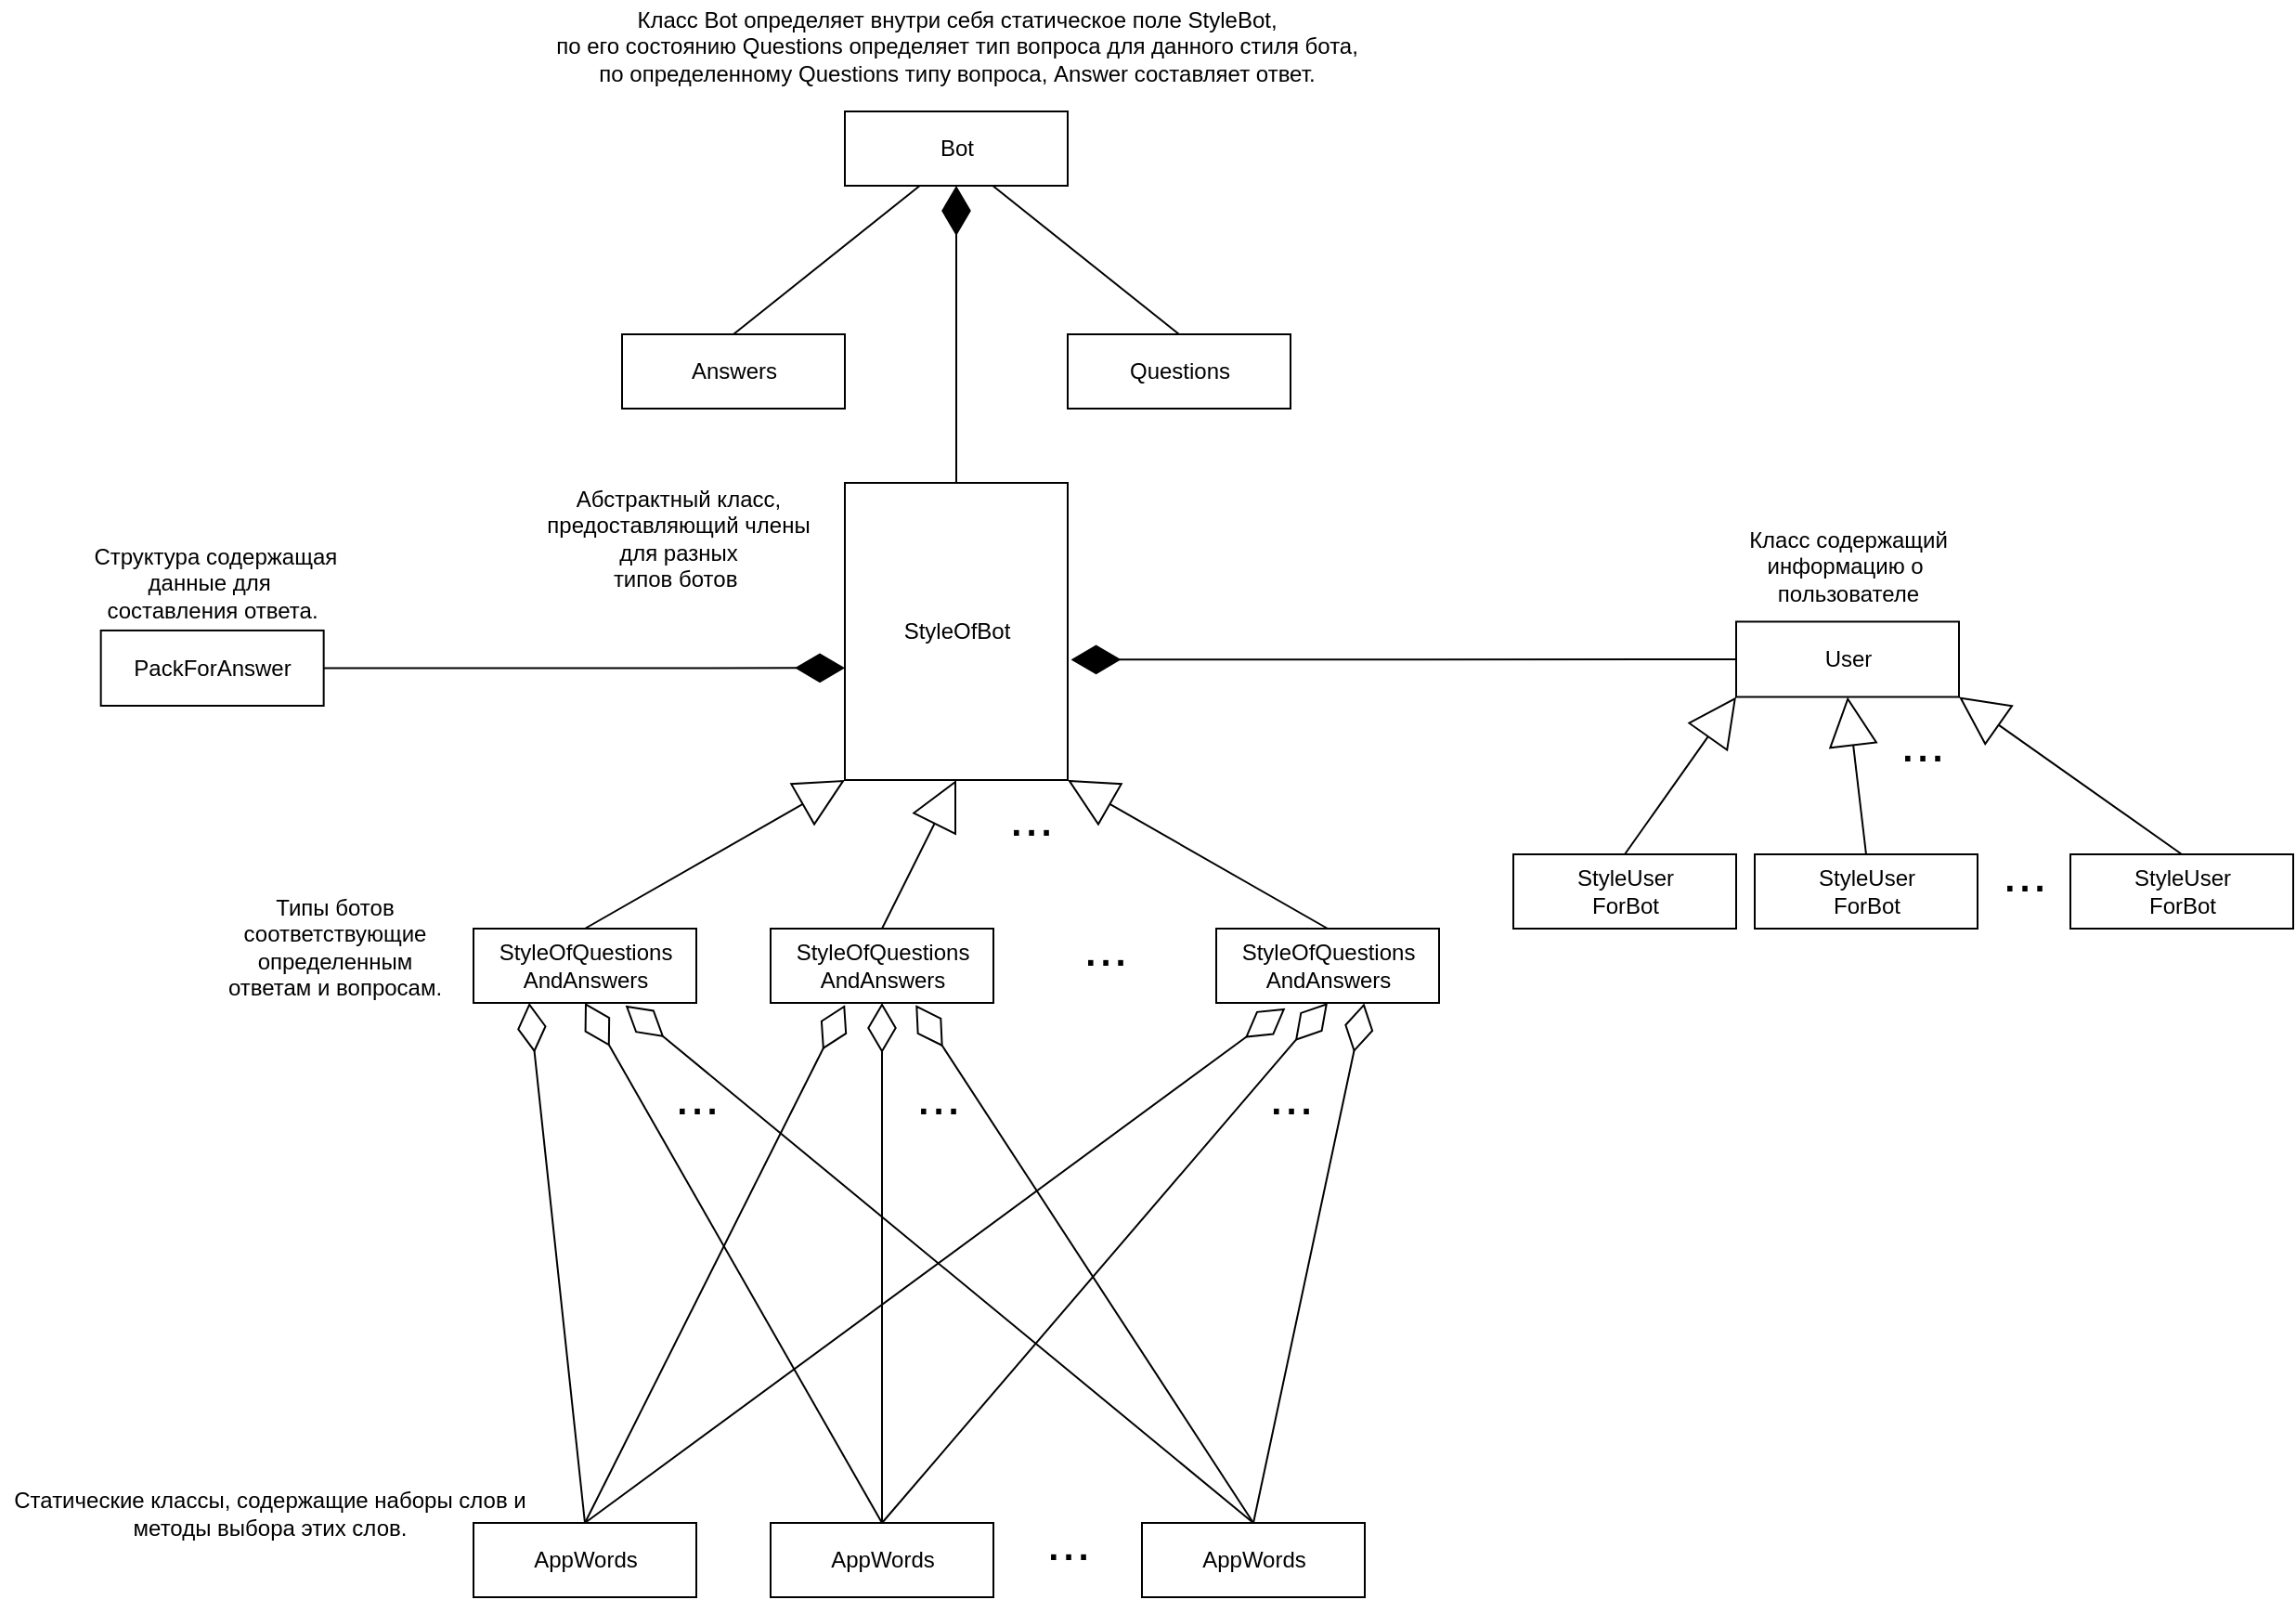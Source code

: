 <mxfile version="12.5.3" type="device"><diagram id="L-yR6AuB_owaML3k9PrV" name="Page-1"><mxGraphModel dx="2103" dy="2127" grid="1" gridSize="10" guides="1" tooltips="1" connect="1" arrows="1" fold="1" page="1" pageScale="1" pageWidth="827" pageHeight="1169" math="0" shadow="0"><root><mxCell id="0"/><mxCell id="1" parent="0"/><mxCell id="abP6DZaEwpLHuVykXDdC-1" value="Bot" style="html=1;" parent="1" vertex="1"><mxGeometry x="280" y="-240" width="120" height="40" as="geometry"/></mxCell><mxCell id="abP6DZaEwpLHuVykXDdC-2" value="Answers&lt;br&gt;" style="html=1;" parent="1" vertex="1"><mxGeometry x="160" y="-120" width="120" height="40" as="geometry"/></mxCell><mxCell id="abP6DZaEwpLHuVykXDdC-3" value="Questions" style="html=1;" parent="1" vertex="1"><mxGeometry x="400" y="-120" width="120" height="40" as="geometry"/></mxCell><mxCell id="abP6DZaEwpLHuVykXDdC-5" value="" style="endArrow=none;endFill=0;endSize=24;html=1;exitX=0.5;exitY=0;exitDx=0;exitDy=0;entryX=0.335;entryY=1.003;entryDx=0;entryDy=0;entryPerimeter=0;startArrow=none;startFill=0;targetPerimeterSpacing=23;sourcePerimeterSpacing=6;strokeWidth=1;" parent="1" source="abP6DZaEwpLHuVykXDdC-2" target="abP6DZaEwpLHuVykXDdC-1" edge="1"><mxGeometry width="160" relative="1" as="geometry"><mxPoint x="170" y="-160" as="sourcePoint"/><mxPoint x="320" y="-190" as="targetPoint"/></mxGeometry></mxCell><mxCell id="abP6DZaEwpLHuVykXDdC-7" value="StyleOfBot" style="html=1;" parent="1" vertex="1"><mxGeometry x="280" y="-40" width="120" height="160" as="geometry"/></mxCell><mxCell id="abP6DZaEwpLHuVykXDdC-10" value="StyleOfQuestions&lt;br&gt;AndAnswers" style="html=1;" parent="1" vertex="1"><mxGeometry x="80" y="200" width="120" height="40" as="geometry"/></mxCell><mxCell id="abP6DZaEwpLHuVykXDdC-11" value="StyleOfQuestions&lt;br&gt;AndAnswers" style="html=1;" parent="1" vertex="1"><mxGeometry x="240" y="200" width="120" height="40" as="geometry"/></mxCell><mxCell id="abP6DZaEwpLHuVykXDdC-12" value="StyleOfQuestions&lt;br&gt;AndAnswers" style="html=1;" parent="1" vertex="1"><mxGeometry x="480" y="200" width="120" height="40" as="geometry"/></mxCell><mxCell id="abP6DZaEwpLHuVykXDdC-13" value="&lt;font style=&quot;font-size: 29px&quot;&gt;...&lt;/font&gt;" style="text;html=1;align=center;verticalAlign=middle;resizable=0;points=[];autosize=1;" parent="1" vertex="1"><mxGeometry x="400" y="200" width="40" height="20" as="geometry"/></mxCell><mxCell id="abP6DZaEwpLHuVykXDdC-18" value="" style="endArrow=block;endFill=0;endSize=24;html=1;exitX=0.5;exitY=0;exitDx=0;exitDy=0;entryX=0;entryY=1;entryDx=0;entryDy=0;" parent="1" source="abP6DZaEwpLHuVykXDdC-10" target="abP6DZaEwpLHuVykXDdC-7" edge="1"><mxGeometry width="160" relative="1" as="geometry"><mxPoint x="100" y="180" as="sourcePoint"/><mxPoint x="260" y="180" as="targetPoint"/></mxGeometry></mxCell><mxCell id="abP6DZaEwpLHuVykXDdC-19" value="" style="endArrow=block;endFill=0;endSize=24;html=1;exitX=0.5;exitY=0;exitDx=0;exitDy=0;entryX=0.5;entryY=1;entryDx=0;entryDy=0;" parent="1" source="abP6DZaEwpLHuVykXDdC-11" target="abP6DZaEwpLHuVykXDdC-7" edge="1"><mxGeometry width="160" relative="1" as="geometry"><mxPoint x="150" y="90" as="sourcePoint"/><mxPoint x="290" y="10" as="targetPoint"/></mxGeometry></mxCell><mxCell id="abP6DZaEwpLHuVykXDdC-20" value="&lt;font style=&quot;font-size: 29px&quot;&gt;...&lt;/font&gt;" style="text;html=1;align=center;verticalAlign=middle;resizable=0;points=[];autosize=1;" parent="1" vertex="1"><mxGeometry x="360" y="130" width="40" height="20" as="geometry"/></mxCell><mxCell id="abP6DZaEwpLHuVykXDdC-21" value="" style="endArrow=block;endFill=0;endSize=24;html=1;exitX=0.5;exitY=0;exitDx=0;exitDy=0;entryX=1;entryY=1;entryDx=0;entryDy=0;" parent="1" source="abP6DZaEwpLHuVykXDdC-12" target="abP6DZaEwpLHuVykXDdC-7" edge="1"><mxGeometry width="160" relative="1" as="geometry"><mxPoint x="310" y="90" as="sourcePoint"/><mxPoint x="350" y="10" as="targetPoint"/></mxGeometry></mxCell><mxCell id="HkxLQhFmNlLh7Rb6SI3h-1" value="Класс Bot определяет внутри себя статическое поле StyleBot,&lt;br&gt;по его состоянию Questions определяет тип вопроса для данного стиля бота,&lt;br&gt;по определенному Questions типу вопроса, Answer составляет ответ." style="text;html=1;align=center;verticalAlign=middle;resizable=0;points=[];autosize=1;" parent="1" vertex="1"><mxGeometry x="115" y="-300" width="450" height="50" as="geometry"/></mxCell><mxCell id="HkxLQhFmNlLh7Rb6SI3h-2" value="" style="endArrow=none;endFill=0;endSize=24;html=1;exitX=0.5;exitY=0;exitDx=0;exitDy=0;entryX=0.665;entryY=1.004;entryDx=0;entryDy=0;entryPerimeter=0;startArrow=none;startFill=0;targetPerimeterSpacing=23;sourcePerimeterSpacing=6;strokeWidth=1;" parent="1" source="abP6DZaEwpLHuVykXDdC-3" target="abP6DZaEwpLHuVykXDdC-1" edge="1"><mxGeometry width="160" relative="1" as="geometry"><mxPoint x="230" y="-110" as="sourcePoint"/><mxPoint x="330.2" y="-189.88" as="targetPoint"/></mxGeometry></mxCell><mxCell id="HkxLQhFmNlLh7Rb6SI3h-3" value="" style="endArrow=diamondThin;endFill=1;endSize=24;html=1;exitX=0.5;exitY=0;exitDx=0;exitDy=0;entryX=0.5;entryY=1;entryDx=0;entryDy=0;" parent="1" source="abP6DZaEwpLHuVykXDdC-7" target="abP6DZaEwpLHuVykXDdC-1" edge="1"><mxGeometry width="160" relative="1" as="geometry"><mxPoint x="410" y="-30" as="sourcePoint"/><mxPoint x="470" y="-70" as="targetPoint"/></mxGeometry></mxCell><mxCell id="HkxLQhFmNlLh7Rb6SI3h-4" value="AppWords" style="html=1;" parent="1" vertex="1"><mxGeometry x="80" y="520" width="120" height="40" as="geometry"/></mxCell><mxCell id="HkxLQhFmNlLh7Rb6SI3h-5" value="" style="endArrow=diamondThin;endFill=0;endSize=24;html=1;exitX=0.5;exitY=0;exitDx=0;exitDy=0;entryX=0.25;entryY=1;entryDx=0;entryDy=0;" parent="1" source="HkxLQhFmNlLh7Rb6SI3h-4" target="abP6DZaEwpLHuVykXDdC-10" edge="1"><mxGeometry width="160" relative="1" as="geometry"><mxPoint x="230" y="450" as="sourcePoint"/><mxPoint x="160" y="280" as="targetPoint"/></mxGeometry></mxCell><mxCell id="HkxLQhFmNlLh7Rb6SI3h-8" value="AppWords" style="html=1;" parent="1" vertex="1"><mxGeometry x="240" y="520" width="120" height="40" as="geometry"/></mxCell><mxCell id="HkxLQhFmNlLh7Rb6SI3h-17" value="AppWords" style="html=1;" parent="1" vertex="1"><mxGeometry x="440" y="520" width="120" height="40" as="geometry"/></mxCell><mxCell id="HkxLQhFmNlLh7Rb6SI3h-18" value="" style="endArrow=diamondThin;endFill=0;endSize=24;html=1;exitX=0.5;exitY=0;exitDx=0;exitDy=0;entryX=0.5;entryY=1;entryDx=0;entryDy=0;" parent="1" source="HkxLQhFmNlLh7Rb6SI3h-8" target="abP6DZaEwpLHuVykXDdC-10" edge="1"><mxGeometry width="160" relative="1" as="geometry"><mxPoint x="150" y="530" as="sourcePoint"/><mxPoint x="120" y="250" as="targetPoint"/></mxGeometry></mxCell><mxCell id="HkxLQhFmNlLh7Rb6SI3h-19" value="&lt;font style=&quot;font-size: 29px&quot;&gt;...&lt;/font&gt;" style="text;html=1;align=center;verticalAlign=middle;resizable=0;points=[];autosize=1;" parent="1" vertex="1"><mxGeometry x="380" y="520" width="40" height="20" as="geometry"/></mxCell><mxCell id="HkxLQhFmNlLh7Rb6SI3h-20" value="" style="endArrow=diamondThin;endFill=0;endSize=24;html=1;exitX=0.5;exitY=0;exitDx=0;exitDy=0;entryX=0.682;entryY=1.034;entryDx=0;entryDy=0;entryPerimeter=0;" parent="1" source="HkxLQhFmNlLh7Rb6SI3h-17" target="abP6DZaEwpLHuVykXDdC-10" edge="1"><mxGeometry width="160" relative="1" as="geometry"><mxPoint x="310" y="530" as="sourcePoint"/><mxPoint x="150" y="250" as="targetPoint"/></mxGeometry></mxCell><mxCell id="HkxLQhFmNlLh7Rb6SI3h-23" value="" style="endArrow=diamondThin;endFill=0;endSize=24;html=1;exitX=0.5;exitY=0;exitDx=0;exitDy=0;entryX=0.334;entryY=1.028;entryDx=0;entryDy=0;entryPerimeter=0;" parent="1" source="HkxLQhFmNlLh7Rb6SI3h-4" target="abP6DZaEwpLHuVykXDdC-11" edge="1"><mxGeometry width="160" relative="1" as="geometry"><mxPoint x="150" y="530" as="sourcePoint"/><mxPoint x="120" y="250" as="targetPoint"/></mxGeometry></mxCell><mxCell id="HkxLQhFmNlLh7Rb6SI3h-24" value="" style="endArrow=diamondThin;endFill=0;endSize=24;html=1;exitX=0.5;exitY=0;exitDx=0;exitDy=0;entryX=0.31;entryY=1.072;entryDx=0;entryDy=0;entryPerimeter=0;" parent="1" source="HkxLQhFmNlLh7Rb6SI3h-4" target="abP6DZaEwpLHuVykXDdC-12" edge="1"><mxGeometry width="160" relative="1" as="geometry"><mxPoint x="150" y="530" as="sourcePoint"/><mxPoint x="290.08" y="251.12" as="targetPoint"/></mxGeometry></mxCell><mxCell id="HkxLQhFmNlLh7Rb6SI3h-25" value="" style="endArrow=diamondThin;endFill=0;endSize=24;html=1;exitX=0.5;exitY=0;exitDx=0;exitDy=0;entryX=0.5;entryY=1;entryDx=0;entryDy=0;" parent="1" source="HkxLQhFmNlLh7Rb6SI3h-8" target="abP6DZaEwpLHuVykXDdC-11" edge="1"><mxGeometry width="160" relative="1" as="geometry"><mxPoint x="310" y="530" as="sourcePoint"/><mxPoint x="150" y="250" as="targetPoint"/></mxGeometry></mxCell><mxCell id="HkxLQhFmNlLh7Rb6SI3h-26" value="" style="endArrow=diamondThin;endFill=0;endSize=24;html=1;exitX=0.5;exitY=0;exitDx=0;exitDy=0;entryX=0.5;entryY=1;entryDx=0;entryDy=0;" parent="1" source="HkxLQhFmNlLh7Rb6SI3h-8" target="abP6DZaEwpLHuVykXDdC-12" edge="1"><mxGeometry width="160" relative="1" as="geometry"><mxPoint x="310" y="530" as="sourcePoint"/><mxPoint x="310" y="250" as="targetPoint"/></mxGeometry></mxCell><mxCell id="HkxLQhFmNlLh7Rb6SI3h-27" value="" style="endArrow=diamondThin;endFill=0;endSize=24;html=1;entryX=0.651;entryY=1.028;entryDx=0;entryDy=0;entryPerimeter=0;exitX=0.5;exitY=0;exitDx=0;exitDy=0;" parent="1" source="HkxLQhFmNlLh7Rb6SI3h-17" target="abP6DZaEwpLHuVykXDdC-11" edge="1"><mxGeometry width="160" relative="1" as="geometry"><mxPoint x="510" y="490" as="sourcePoint"/><mxPoint x="171.84" y="251.36" as="targetPoint"/></mxGeometry></mxCell><mxCell id="HkxLQhFmNlLh7Rb6SI3h-28" value="" style="endArrow=diamondThin;endFill=0;endSize=24;html=1;entryX=0.664;entryY=1.006;entryDx=0;entryDy=0;entryPerimeter=0;exitX=0.5;exitY=0;exitDx=0;exitDy=0;" parent="1" source="HkxLQhFmNlLh7Rb6SI3h-17" target="abP6DZaEwpLHuVykXDdC-12" edge="1"><mxGeometry width="160" relative="1" as="geometry"><mxPoint x="510" y="530" as="sourcePoint"/><mxPoint x="328.12" y="251.12" as="targetPoint"/></mxGeometry></mxCell><mxCell id="HkxLQhFmNlLh7Rb6SI3h-30" value="Абстрактный класс, &lt;br&gt;предоставляющий члены &lt;br&gt;для разных&lt;br&gt;типов ботов&amp;nbsp;" style="text;html=1;align=center;verticalAlign=middle;resizable=0;points=[];autosize=1;" parent="1" vertex="1"><mxGeometry x="110" y="-40" width="160" height="60" as="geometry"/></mxCell><mxCell id="HkxLQhFmNlLh7Rb6SI3h-31" value="Типы ботов&lt;br&gt;соответствующие&lt;br&gt;определенным&lt;br&gt;ответам и вопросам." style="text;html=1;align=center;verticalAlign=middle;resizable=0;points=[];autosize=1;" parent="1" vertex="1"><mxGeometry x="-60" y="180" width="130" height="60" as="geometry"/></mxCell><mxCell id="HkxLQhFmNlLh7Rb6SI3h-33" value="Статические классы, содержащие наборы слов и&lt;br&gt;методы выбора этих слов." style="text;html=1;align=center;verticalAlign=middle;resizable=0;points=[];autosize=1;" parent="1" vertex="1"><mxGeometry x="-175" y="500" width="290" height="30" as="geometry"/></mxCell><mxCell id="HkxLQhFmNlLh7Rb6SI3h-34" value="PackForAnswer" style="html=1;" parent="1" vertex="1"><mxGeometry x="-120.67" y="39.47" width="120" height="40.53" as="geometry"/></mxCell><mxCell id="HkxLQhFmNlLh7Rb6SI3h-35" value="" style="endArrow=diamondThin;endFill=1;endSize=24;html=1;entryX=0;entryY=0.623;entryDx=0;entryDy=0;entryPerimeter=0;exitX=1;exitY=0.5;exitDx=0;exitDy=0;" parent="1" source="HkxLQhFmNlLh7Rb6SI3h-34" target="abP6DZaEwpLHuVykXDdC-7" edge="1"><mxGeometry width="160" relative="1" as="geometry"><mxPoint x="30" y="70" as="sourcePoint"/><mxPoint x="350" y="-190" as="targetPoint"/></mxGeometry></mxCell><mxCell id="HkxLQhFmNlLh7Rb6SI3h-36" value="&amp;nbsp;Структура содержащая&lt;br&gt;данные для&amp;nbsp;&lt;br&gt;составления ответа." style="text;html=1;align=center;verticalAlign=middle;resizable=0;points=[];autosize=1;" parent="1" vertex="1"><mxGeometry x="-135.67" y="-10.53" width="150" height="50" as="geometry"/></mxCell><mxCell id="HkxLQhFmNlLh7Rb6SI3h-43" value="User" style="html=1;" parent="1" vertex="1"><mxGeometry x="760" y="34.73" width="120" height="40.53" as="geometry"/></mxCell><mxCell id="HkxLQhFmNlLh7Rb6SI3h-44" value="" style="endArrow=diamondThin;endFill=1;endSize=24;html=1;exitX=0;exitY=0.5;exitDx=0;exitDy=0;entryX=1.015;entryY=0.595;entryDx=0;entryDy=0;entryPerimeter=0;" parent="1" source="HkxLQhFmNlLh7Rb6SI3h-43" target="abP6DZaEwpLHuVykXDdC-7" edge="1"><mxGeometry width="160" relative="1" as="geometry"><mxPoint x="490" y="-9.735" as="sourcePoint"/><mxPoint x="413" y="28.56" as="targetPoint"/></mxGeometry></mxCell><mxCell id="HkxLQhFmNlLh7Rb6SI3h-45" value="Класс содержащий&lt;br&gt;информацию о&amp;nbsp;&lt;br&gt;пользователе" style="text;html=1;align=center;verticalAlign=middle;resizable=0;points=[];autosize=1;" parent="1" vertex="1"><mxGeometry x="760" y="-20.0" width="120" height="50" as="geometry"/></mxCell><mxCell id="HkxLQhFmNlLh7Rb6SI3h-46" value="StyleUser&lt;br&gt;ForBot" style="html=1;" parent="1" vertex="1"><mxGeometry x="640" y="160" width="120" height="40" as="geometry"/></mxCell><mxCell id="HkxLQhFmNlLh7Rb6SI3h-47" value="" style="endArrow=block;endFill=0;endSize=24;html=1;exitX=0.5;exitY=0;exitDx=0;exitDy=0;entryX=0;entryY=1;entryDx=0;entryDy=0;" parent="1" source="HkxLQhFmNlLh7Rb6SI3h-46" target="HkxLQhFmNlLh7Rb6SI3h-43" edge="1"><mxGeometry width="160" relative="1" as="geometry"><mxPoint x="750" y="180" as="sourcePoint"/><mxPoint x="930" y="120" as="targetPoint"/></mxGeometry></mxCell><mxCell id="HkxLQhFmNlLh7Rb6SI3h-48" value="StyleUser&lt;br&gt;ForBot" style="html=1;" parent="1" vertex="1"><mxGeometry x="770" y="160" width="120" height="40" as="geometry"/></mxCell><mxCell id="HkxLQhFmNlLh7Rb6SI3h-49" value="StyleUser&lt;br&gt;ForBot" style="html=1;" parent="1" vertex="1"><mxGeometry x="940" y="160" width="120" height="40" as="geometry"/></mxCell><mxCell id="HkxLQhFmNlLh7Rb6SI3h-50" value="" style="endArrow=block;endFill=0;endSize=24;html=1;exitX=0.5;exitY=0;exitDx=0;exitDy=0;entryX=0.5;entryY=1;entryDx=0;entryDy=0;" parent="1" source="HkxLQhFmNlLh7Rb6SI3h-48" target="HkxLQhFmNlLh7Rb6SI3h-43" edge="1"><mxGeometry width="160" relative="1" as="geometry"><mxPoint x="710" y="170" as="sourcePoint"/><mxPoint x="770" y="85.26" as="targetPoint"/></mxGeometry></mxCell><mxCell id="HkxLQhFmNlLh7Rb6SI3h-52" value="&lt;font style=&quot;font-size: 29px&quot;&gt;...&lt;/font&gt;" style="text;html=1;align=center;verticalAlign=middle;resizable=0;points=[];autosize=1;" parent="1" vertex="1"><mxGeometry x="895" y="160" width="40" height="20" as="geometry"/></mxCell><mxCell id="HkxLQhFmNlLh7Rb6SI3h-55" value="&lt;font style=&quot;font-size: 29px&quot;&gt;...&lt;/font&gt;" style="text;html=1;align=center;verticalAlign=middle;resizable=0;points=[];autosize=1;" parent="1" vertex="1"><mxGeometry x="840" y="90" width="40" height="20" as="geometry"/></mxCell><mxCell id="HkxLQhFmNlLh7Rb6SI3h-56" value="" style="endArrow=block;endFill=0;endSize=24;html=1;exitX=0.5;exitY=0;exitDx=0;exitDy=0;entryX=1;entryY=1;entryDx=0;entryDy=0;" parent="1" source="HkxLQhFmNlLh7Rb6SI3h-49" target="HkxLQhFmNlLh7Rb6SI3h-43" edge="1"><mxGeometry width="160" relative="1" as="geometry"><mxPoint x="840" y="170" as="sourcePoint"/><mxPoint x="830" y="85.26" as="targetPoint"/></mxGeometry></mxCell><mxCell id="HkxLQhFmNlLh7Rb6SI3h-57" value="&lt;font style=&quot;font-size: 29px&quot;&gt;...&lt;/font&gt;" style="text;html=1;align=center;verticalAlign=middle;resizable=0;points=[];autosize=1;" parent="1" vertex="1"><mxGeometry x="180" y="280" width="40" height="20" as="geometry"/></mxCell><mxCell id="HkxLQhFmNlLh7Rb6SI3h-58" value="&lt;font style=&quot;font-size: 29px&quot;&gt;...&lt;/font&gt;" style="text;html=1;align=center;verticalAlign=middle;resizable=0;points=[];autosize=1;" parent="1" vertex="1"><mxGeometry x="310" y="280" width="40" height="20" as="geometry"/></mxCell><mxCell id="HkxLQhFmNlLh7Rb6SI3h-59" value="&lt;font style=&quot;font-size: 29px&quot;&gt;...&lt;/font&gt;" style="text;html=1;align=center;verticalAlign=middle;resizable=0;points=[];autosize=1;" parent="1" vertex="1"><mxGeometry x="500" y="280" width="40" height="20" as="geometry"/></mxCell></root></mxGraphModel></diagram></mxfile>